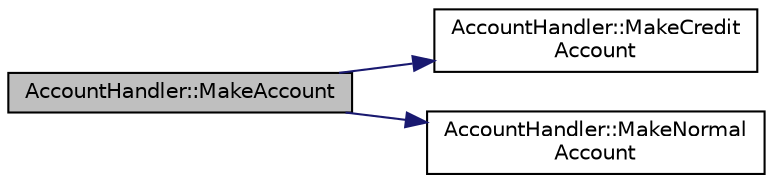 digraph "AccountHandler::MakeAccount"
{
 // LATEX_PDF_SIZE
  edge [fontname="Helvetica",fontsize="10",labelfontname="Helvetica",labelfontsize="10"];
  node [fontname="Helvetica",fontsize="10",shape=record];
  rankdir="LR";
  Node1 [label="AccountHandler::MakeAccount",height=0.2,width=0.4,color="black", fillcolor="grey75", style="filled", fontcolor="black",tooltip=" "];
  Node1 -> Node2 [color="midnightblue",fontsize="10",style="solid",fontname="Helvetica"];
  Node2 [label="AccountHandler::MakeCredit\lAccount",height=0.2,width=0.4,color="black", fillcolor="white", style="filled",URL="$class_account_handler.html#ad4384a864bfdb13eb413bf6982c07273",tooltip=" "];
  Node1 -> Node3 [color="midnightblue",fontsize="10",style="solid",fontname="Helvetica"];
  Node3 [label="AccountHandler::MakeNormal\lAccount",height=0.2,width=0.4,color="black", fillcolor="white", style="filled",URL="$class_account_handler.html#a1126f771f11321902a04f5ac82fa7834",tooltip=" "];
}
